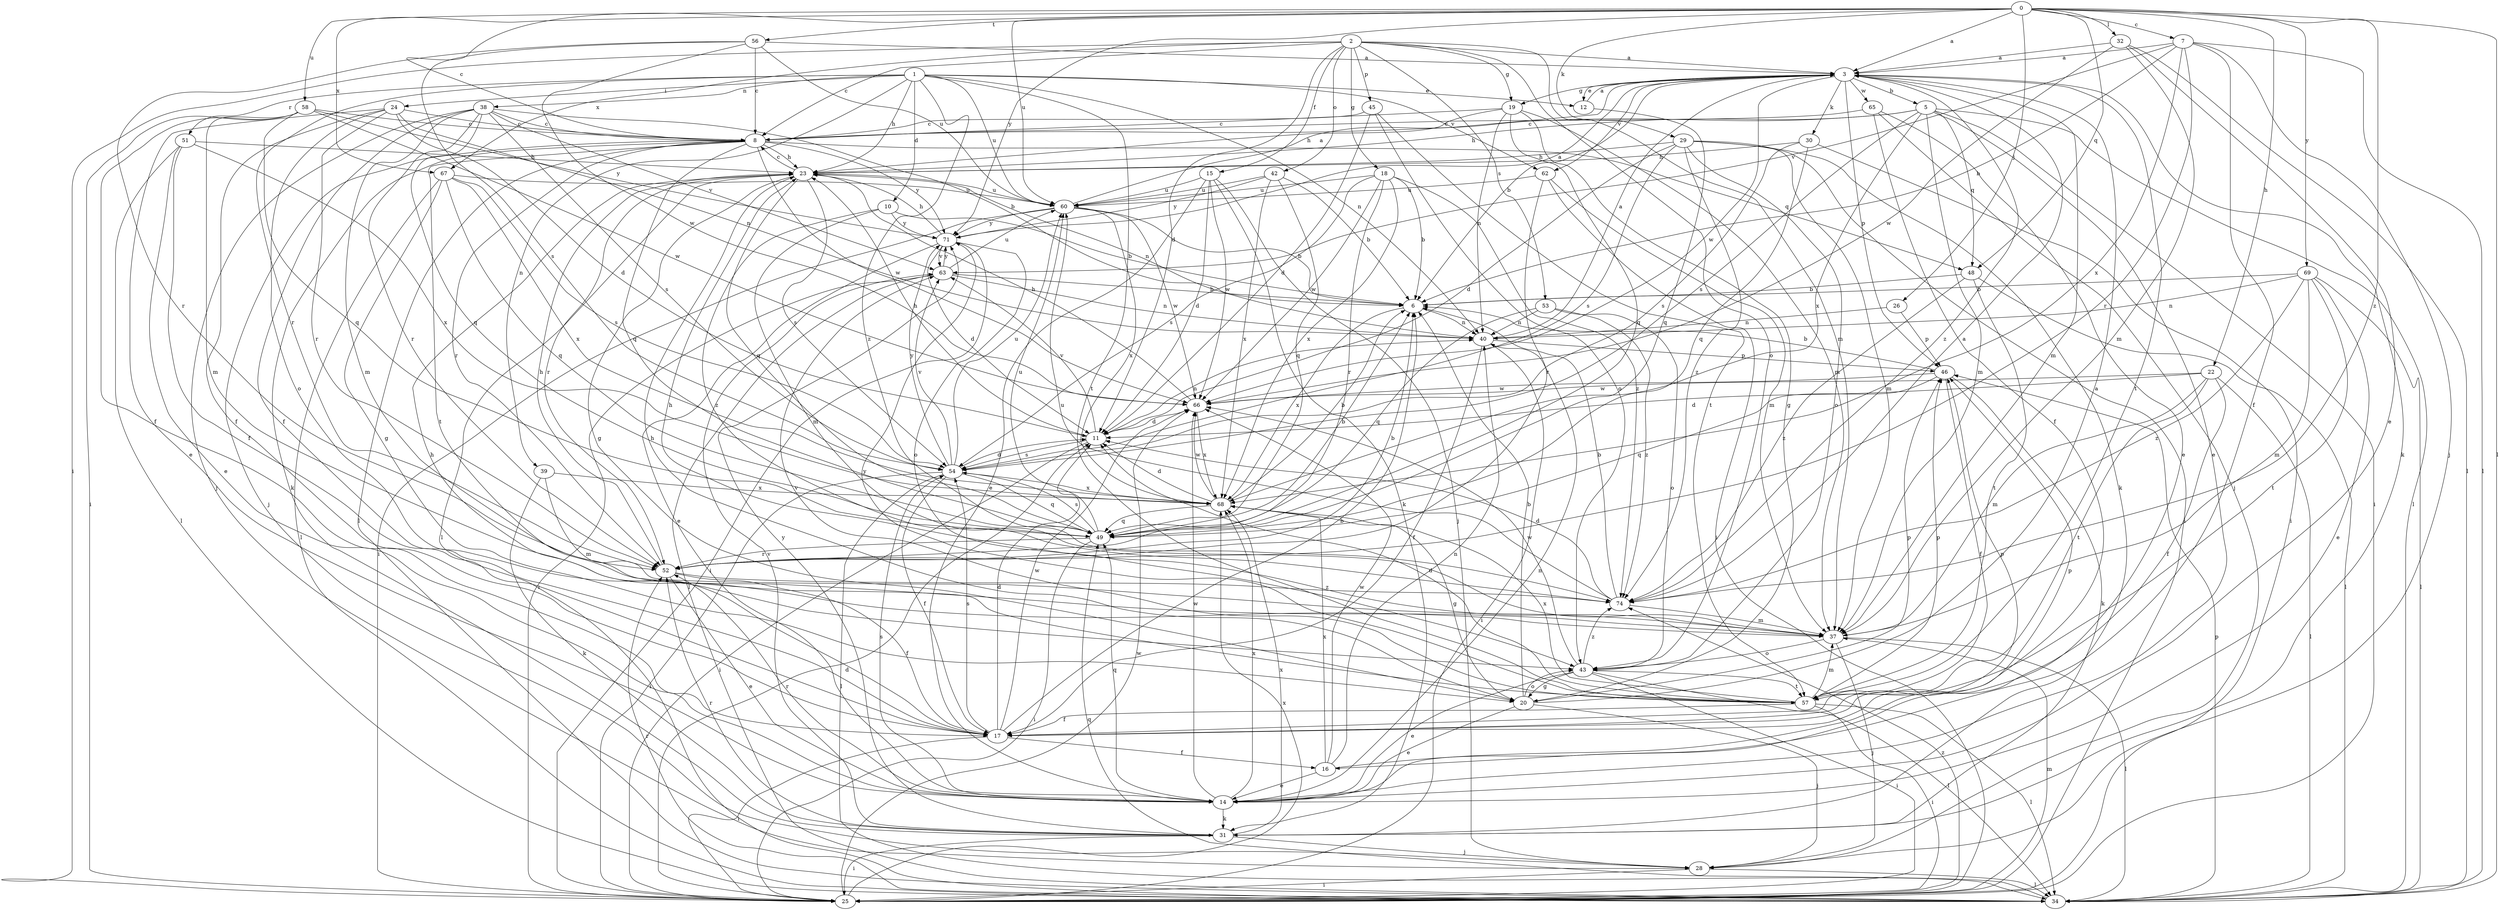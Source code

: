 strict digraph  {
0;
1;
2;
3;
5;
6;
7;
8;
10;
11;
12;
14;
15;
16;
17;
18;
19;
20;
22;
23;
24;
25;
26;
28;
29;
30;
31;
32;
34;
37;
38;
39;
40;
42;
43;
45;
46;
48;
49;
51;
52;
53;
54;
56;
57;
58;
60;
62;
63;
65;
66;
67;
68;
69;
71;
74;
0 -> 3  [label=a];
0 -> 7  [label=c];
0 -> 8  [label=c];
0 -> 22  [label=h];
0 -> 26  [label=j];
0 -> 29  [label=k];
0 -> 32  [label=l];
0 -> 34  [label=l];
0 -> 48  [label=q];
0 -> 56  [label=t];
0 -> 58  [label=u];
0 -> 60  [label=u];
0 -> 67  [label=x];
0 -> 69  [label=y];
0 -> 71  [label=y];
0 -> 74  [label=z];
1 -> 10  [label=d];
1 -> 12  [label=e];
1 -> 23  [label=h];
1 -> 24  [label=i];
1 -> 38  [label=n];
1 -> 39  [label=n];
1 -> 40  [label=n];
1 -> 51  [label=r];
1 -> 52  [label=r];
1 -> 57  [label=t];
1 -> 60  [label=u];
1 -> 62  [label=v];
1 -> 74  [label=z];
2 -> 3  [label=a];
2 -> 8  [label=c];
2 -> 11  [label=d];
2 -> 15  [label=f];
2 -> 18  [label=g];
2 -> 19  [label=g];
2 -> 25  [label=i];
2 -> 37  [label=m];
2 -> 42  [label=o];
2 -> 43  [label=o];
2 -> 45  [label=p];
2 -> 53  [label=s];
2 -> 67  [label=x];
3 -> 5  [label=b];
3 -> 6  [label=b];
3 -> 12  [label=e];
3 -> 19  [label=g];
3 -> 30  [label=k];
3 -> 31  [label=k];
3 -> 37  [label=m];
3 -> 46  [label=p];
3 -> 57  [label=t];
3 -> 62  [label=v];
3 -> 65  [label=w];
3 -> 66  [label=w];
3 -> 74  [label=z];
5 -> 8  [label=c];
5 -> 14  [label=e];
5 -> 23  [label=h];
5 -> 25  [label=i];
5 -> 34  [label=l];
5 -> 37  [label=m];
5 -> 48  [label=q];
5 -> 54  [label=s];
5 -> 68  [label=x];
6 -> 40  [label=n];
6 -> 68  [label=x];
7 -> 3  [label=a];
7 -> 6  [label=b];
7 -> 16  [label=f];
7 -> 28  [label=j];
7 -> 34  [label=l];
7 -> 52  [label=r];
7 -> 63  [label=v];
7 -> 68  [label=x];
8 -> 23  [label=h];
8 -> 28  [label=j];
8 -> 31  [label=k];
8 -> 34  [label=l];
8 -> 48  [label=q];
8 -> 49  [label=q];
8 -> 52  [label=r];
8 -> 57  [label=t];
8 -> 66  [label=w];
8 -> 71  [label=y];
10 -> 6  [label=b];
10 -> 37  [label=m];
10 -> 71  [label=y];
10 -> 74  [label=z];
11 -> 23  [label=h];
11 -> 25  [label=i];
11 -> 40  [label=n];
11 -> 54  [label=s];
11 -> 63  [label=v];
12 -> 3  [label=a];
12 -> 49  [label=q];
14 -> 31  [label=k];
14 -> 40  [label=n];
14 -> 49  [label=q];
14 -> 52  [label=r];
14 -> 54  [label=s];
14 -> 66  [label=w];
14 -> 68  [label=x];
15 -> 11  [label=d];
15 -> 14  [label=e];
15 -> 28  [label=j];
15 -> 31  [label=k];
15 -> 60  [label=u];
15 -> 66  [label=w];
16 -> 14  [label=e];
16 -> 40  [label=n];
16 -> 46  [label=p];
16 -> 66  [label=w];
16 -> 68  [label=x];
17 -> 6  [label=b];
17 -> 11  [label=d];
17 -> 16  [label=f];
17 -> 23  [label=h];
17 -> 25  [label=i];
17 -> 46  [label=p];
17 -> 54  [label=s];
17 -> 66  [label=w];
18 -> 6  [label=b];
18 -> 52  [label=r];
18 -> 54  [label=s];
18 -> 60  [label=u];
18 -> 66  [label=w];
18 -> 68  [label=x];
18 -> 74  [label=z];
19 -> 8  [label=c];
19 -> 20  [label=g];
19 -> 23  [label=h];
19 -> 37  [label=m];
19 -> 40  [label=n];
19 -> 49  [label=q];
20 -> 3  [label=a];
20 -> 6  [label=b];
20 -> 14  [label=e];
20 -> 23  [label=h];
20 -> 28  [label=j];
20 -> 43  [label=o];
20 -> 46  [label=p];
22 -> 11  [label=d];
22 -> 17  [label=f];
22 -> 34  [label=l];
22 -> 37  [label=m];
22 -> 57  [label=t];
22 -> 66  [label=w];
23 -> 8  [label=c];
23 -> 20  [label=g];
23 -> 34  [label=l];
23 -> 40  [label=n];
23 -> 49  [label=q];
23 -> 52  [label=r];
23 -> 54  [label=s];
23 -> 60  [label=u];
24 -> 8  [label=c];
24 -> 11  [label=d];
24 -> 14  [label=e];
24 -> 17  [label=f];
24 -> 40  [label=n];
24 -> 43  [label=o];
24 -> 52  [label=r];
25 -> 11  [label=d];
25 -> 37  [label=m];
25 -> 66  [label=w];
25 -> 68  [label=x];
25 -> 74  [label=z];
26 -> 40  [label=n];
26 -> 46  [label=p];
28 -> 25  [label=i];
28 -> 34  [label=l];
29 -> 11  [label=d];
29 -> 23  [label=h];
29 -> 25  [label=i];
29 -> 31  [label=k];
29 -> 37  [label=m];
29 -> 43  [label=o];
29 -> 54  [label=s];
29 -> 74  [label=z];
30 -> 23  [label=h];
30 -> 25  [label=i];
30 -> 49  [label=q];
30 -> 54  [label=s];
31 -> 25  [label=i];
31 -> 28  [label=j];
31 -> 52  [label=r];
31 -> 63  [label=v];
31 -> 68  [label=x];
31 -> 71  [label=y];
32 -> 3  [label=a];
32 -> 14  [label=e];
32 -> 34  [label=l];
32 -> 37  [label=m];
32 -> 66  [label=w];
34 -> 46  [label=p];
34 -> 49  [label=q];
34 -> 52  [label=r];
37 -> 23  [label=h];
37 -> 28  [label=j];
37 -> 34  [label=l];
37 -> 43  [label=o];
38 -> 6  [label=b];
38 -> 8  [label=c];
38 -> 17  [label=f];
38 -> 28  [label=j];
38 -> 37  [label=m];
38 -> 49  [label=q];
38 -> 52  [label=r];
38 -> 54  [label=s];
38 -> 63  [label=v];
39 -> 31  [label=k];
39 -> 37  [label=m];
39 -> 68  [label=x];
40 -> 3  [label=a];
40 -> 17  [label=f];
40 -> 25  [label=i];
40 -> 46  [label=p];
42 -> 6  [label=b];
42 -> 49  [label=q];
42 -> 60  [label=u];
42 -> 68  [label=x];
42 -> 71  [label=y];
43 -> 14  [label=e];
43 -> 20  [label=g];
43 -> 25  [label=i];
43 -> 34  [label=l];
43 -> 57  [label=t];
43 -> 66  [label=w];
43 -> 74  [label=z];
45 -> 8  [label=c];
45 -> 11  [label=d];
45 -> 43  [label=o];
45 -> 57  [label=t];
46 -> 6  [label=b];
46 -> 17  [label=f];
46 -> 31  [label=k];
46 -> 49  [label=q];
46 -> 66  [label=w];
48 -> 6  [label=b];
48 -> 34  [label=l];
48 -> 57  [label=t];
48 -> 74  [label=z];
49 -> 6  [label=b];
49 -> 25  [label=i];
49 -> 52  [label=r];
49 -> 54  [label=s];
49 -> 60  [label=u];
51 -> 14  [label=e];
51 -> 17  [label=f];
51 -> 23  [label=h];
51 -> 34  [label=l];
51 -> 68  [label=x];
52 -> 6  [label=b];
52 -> 14  [label=e];
52 -> 17  [label=f];
52 -> 23  [label=h];
52 -> 74  [label=z];
53 -> 40  [label=n];
53 -> 43  [label=o];
53 -> 49  [label=q];
53 -> 74  [label=z];
54 -> 11  [label=d];
54 -> 17  [label=f];
54 -> 25  [label=i];
54 -> 34  [label=l];
54 -> 49  [label=q];
54 -> 60  [label=u];
54 -> 63  [label=v];
54 -> 68  [label=x];
54 -> 71  [label=y];
56 -> 3  [label=a];
56 -> 8  [label=c];
56 -> 52  [label=r];
56 -> 54  [label=s];
56 -> 60  [label=u];
56 -> 66  [label=w];
57 -> 11  [label=d];
57 -> 17  [label=f];
57 -> 25  [label=i];
57 -> 34  [label=l];
57 -> 37  [label=m];
57 -> 46  [label=p];
57 -> 63  [label=v];
57 -> 68  [label=x];
57 -> 71  [label=y];
58 -> 8  [label=c];
58 -> 17  [label=f];
58 -> 25  [label=i];
58 -> 37  [label=m];
58 -> 49  [label=q];
58 -> 66  [label=w];
58 -> 71  [label=y];
60 -> 3  [label=a];
60 -> 6  [label=b];
60 -> 25  [label=i];
60 -> 66  [label=w];
60 -> 68  [label=x];
60 -> 71  [label=y];
62 -> 25  [label=i];
62 -> 37  [label=m];
62 -> 52  [label=r];
62 -> 60  [label=u];
63 -> 6  [label=b];
63 -> 25  [label=i];
63 -> 34  [label=l];
63 -> 40  [label=n];
63 -> 60  [label=u];
63 -> 71  [label=y];
65 -> 8  [label=c];
65 -> 14  [label=e];
65 -> 17  [label=f];
65 -> 28  [label=j];
66 -> 11  [label=d];
66 -> 23  [label=h];
66 -> 68  [label=x];
67 -> 20  [label=g];
67 -> 34  [label=l];
67 -> 49  [label=q];
67 -> 54  [label=s];
67 -> 60  [label=u];
67 -> 68  [label=x];
68 -> 6  [label=b];
68 -> 11  [label=d];
68 -> 20  [label=g];
68 -> 49  [label=q];
68 -> 66  [label=w];
69 -> 6  [label=b];
69 -> 14  [label=e];
69 -> 34  [label=l];
69 -> 37  [label=m];
69 -> 40  [label=n];
69 -> 57  [label=t];
69 -> 74  [label=z];
71 -> 3  [label=a];
71 -> 11  [label=d];
71 -> 14  [label=e];
71 -> 23  [label=h];
71 -> 25  [label=i];
71 -> 43  [label=o];
71 -> 63  [label=v];
74 -> 3  [label=a];
74 -> 6  [label=b];
74 -> 11  [label=d];
74 -> 37  [label=m];
74 -> 60  [label=u];
}
